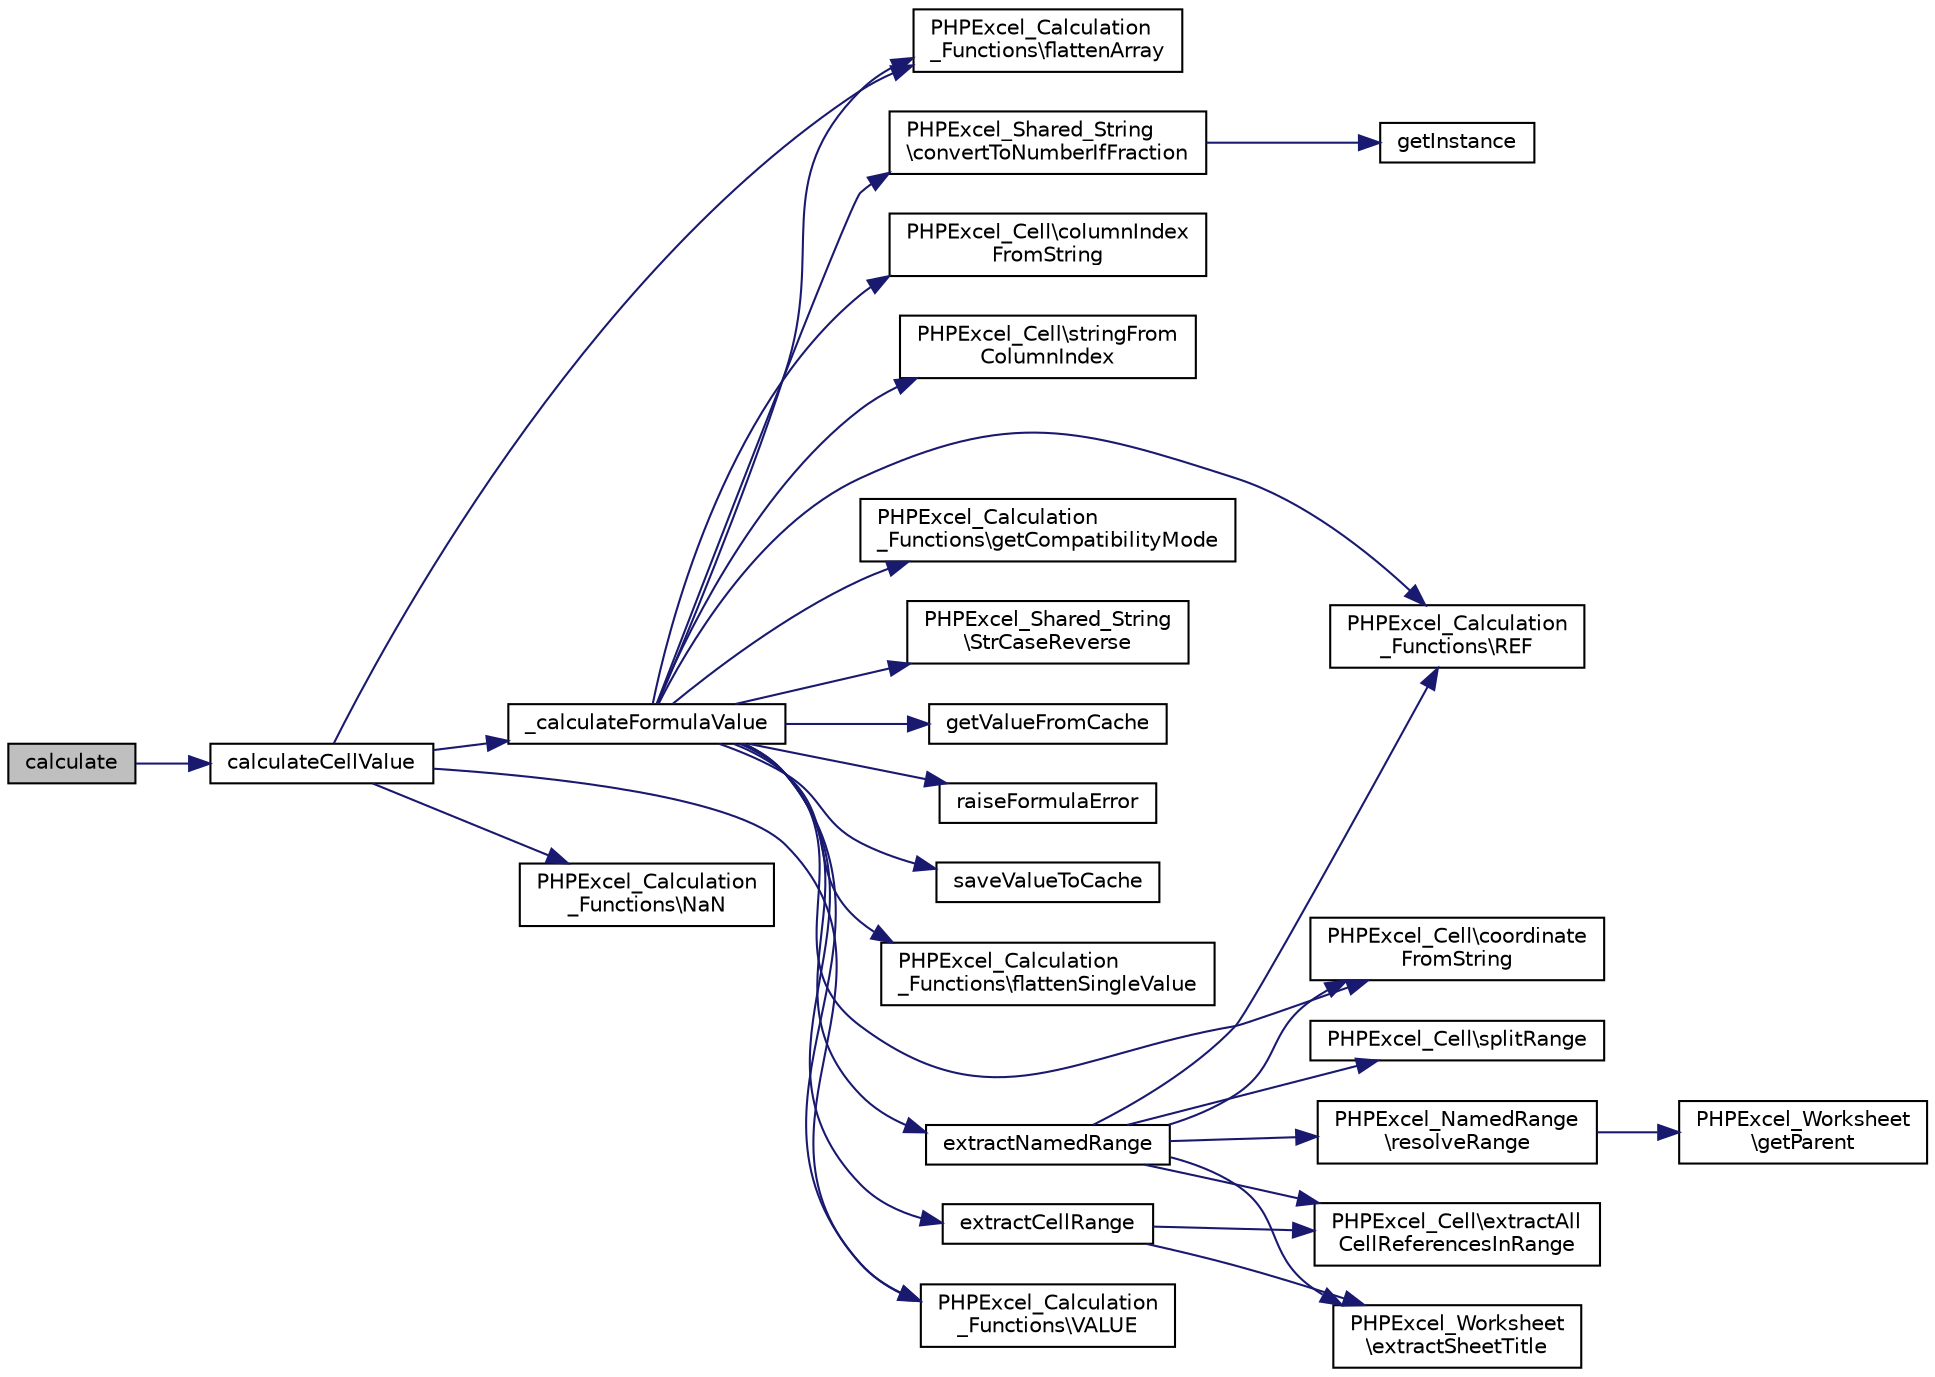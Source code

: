 digraph "calculate"
{
  edge [fontname="Helvetica",fontsize="10",labelfontname="Helvetica",labelfontsize="10"];
  node [fontname="Helvetica",fontsize="10",shape=record];
  rankdir="LR";
  Node36 [label="calculate",height=0.2,width=0.4,color="black", fillcolor="grey75", style="filled", fontcolor="black"];
  Node36 -> Node37 [color="midnightblue",fontsize="10",style="solid",fontname="Helvetica"];
  Node37 [label="calculateCellValue",height=0.2,width=0.4,color="black", fillcolor="white", style="filled",URL="$class_p_h_p_excel___calculation.html#a99d9fd18681a10516af2c86721a39dee"];
  Node37 -> Node38 [color="midnightblue",fontsize="10",style="solid",fontname="Helvetica"];
  Node38 [label="_calculateFormulaValue",height=0.2,width=0.4,color="black", fillcolor="white", style="filled",URL="$class_p_h_p_excel___calculation.html#ad1aef41691363540e51e0a585e111eaa"];
  Node38 -> Node39 [color="midnightblue",fontsize="10",style="solid",fontname="Helvetica"];
  Node39 [label="getValueFromCache",height=0.2,width=0.4,color="black", fillcolor="white", style="filled",URL="$class_p_h_p_excel___calculation.html#a13a5177ce6bce59d4bb1e5688ad75fb7"];
  Node38 -> Node40 [color="midnightblue",fontsize="10",style="solid",fontname="Helvetica"];
  Node40 [label="raiseFormulaError",height=0.2,width=0.4,color="black", fillcolor="white", style="filled",URL="$class_p_h_p_excel___calculation.html#a22c1f148dcd30624e1a333f94cd43bdd"];
  Node38 -> Node41 [color="midnightblue",fontsize="10",style="solid",fontname="Helvetica"];
  Node41 [label="saveValueToCache",height=0.2,width=0.4,color="black", fillcolor="white", style="filled",URL="$class_p_h_p_excel___calculation.html#a2879bbb3c0da111544e91eb9b8ef88df"];
  Node38 -> Node42 [color="midnightblue",fontsize="10",style="solid",fontname="Helvetica"];
  Node42 [label="PHPExcel_Calculation\l_Functions\\flattenArray",height=0.2,width=0.4,color="black", fillcolor="white", style="filled",URL="$class_p_h_p_excel___calculation___functions.html#a727bb3f815b719448bf2e7fd464c4542"];
  Node38 -> Node43 [color="midnightblue",fontsize="10",style="solid",fontname="Helvetica"];
  Node43 [label="PHPExcel_Calculation\l_Functions\\flattenSingleValue",height=0.2,width=0.4,color="black", fillcolor="white", style="filled",URL="$class_p_h_p_excel___calculation___functions.html#acaf2a2e8a02edcc96314474aa06d8550"];
  Node38 -> Node44 [color="midnightblue",fontsize="10",style="solid",fontname="Helvetica"];
  Node44 [label="PHPExcel_Cell\\coordinate\lFromString",height=0.2,width=0.4,color="black", fillcolor="white", style="filled",URL="$class_p_h_p_excel___cell.html#a81e3469df94f7b5a1f5d9064575280a3"];
  Node38 -> Node45 [color="midnightblue",fontsize="10",style="solid",fontname="Helvetica"];
  Node45 [label="PHPExcel_Cell\\columnIndex\lFromString",height=0.2,width=0.4,color="black", fillcolor="white", style="filled",URL="$class_p_h_p_excel___cell.html#a492724422ceefe1d16ed2a8997a0a489"];
  Node38 -> Node46 [color="midnightblue",fontsize="10",style="solid",fontname="Helvetica"];
  Node46 [label="PHPExcel_Cell\\stringFrom\lColumnIndex",height=0.2,width=0.4,color="black", fillcolor="white", style="filled",URL="$class_p_h_p_excel___cell.html#ab5501b4cf2f8cd0af389ad4096fb9387"];
  Node38 -> Node47 [color="midnightblue",fontsize="10",style="solid",fontname="Helvetica"];
  Node47 [label="extractCellRange",height=0.2,width=0.4,color="black", fillcolor="white", style="filled",URL="$class_p_h_p_excel___calculation.html#a9d2232a783e31c75270a500346569965"];
  Node47 -> Node48 [color="midnightblue",fontsize="10",style="solid",fontname="Helvetica"];
  Node48 [label="PHPExcel_Worksheet\l\\extractSheetTitle",height=0.2,width=0.4,color="black", fillcolor="white", style="filled",URL="$class_p_h_p_excel___worksheet.html#af647112824779ee4dd97cb9ff63926bd"];
  Node47 -> Node49 [color="midnightblue",fontsize="10",style="solid",fontname="Helvetica"];
  Node49 [label="PHPExcel_Cell\\extractAll\lCellReferencesInRange",height=0.2,width=0.4,color="black", fillcolor="white", style="filled",URL="$class_p_h_p_excel___cell.html#a63dc6fc782cd5373ee465863213dabdb"];
  Node38 -> Node50 [color="midnightblue",fontsize="10",style="solid",fontname="Helvetica"];
  Node50 [label="PHPExcel_Calculation\l_Functions\\REF",height=0.2,width=0.4,color="black", fillcolor="white", style="filled",URL="$class_p_h_p_excel___calculation___functions.html#a57dca31978b72792e744bf4b711673bc"];
  Node38 -> Node51 [color="midnightblue",fontsize="10",style="solid",fontname="Helvetica"];
  Node51 [label="extractNamedRange",height=0.2,width=0.4,color="black", fillcolor="white", style="filled",URL="$class_p_h_p_excel___calculation.html#a25face12130e4c51ed2994a8124c3f24"];
  Node51 -> Node48 [color="midnightblue",fontsize="10",style="solid",fontname="Helvetica"];
  Node51 -> Node52 [color="midnightblue",fontsize="10",style="solid",fontname="Helvetica"];
  Node52 [label="PHPExcel_NamedRange\l\\resolveRange",height=0.2,width=0.4,color="black", fillcolor="white", style="filled",URL="$class_p_h_p_excel___named_range.html#abcf033bf855d17978f0ae3f631da7180"];
  Node52 -> Node53 [color="midnightblue",fontsize="10",style="solid",fontname="Helvetica"];
  Node53 [label="PHPExcel_Worksheet\l\\getParent",height=0.2,width=0.4,color="black", fillcolor="white", style="filled",URL="$class_p_h_p_excel___worksheet.html#a95ecaee3537b1ad29b04ef383a57bbae"];
  Node51 -> Node54 [color="midnightblue",fontsize="10",style="solid",fontname="Helvetica"];
  Node54 [label="PHPExcel_Cell\\splitRange",height=0.2,width=0.4,color="black", fillcolor="white", style="filled",URL="$class_p_h_p_excel___cell.html#adc7bc94b7768fe290a3653ab6c6a3d8e"];
  Node51 -> Node50 [color="midnightblue",fontsize="10",style="solid",fontname="Helvetica"];
  Node51 -> Node49 [color="midnightblue",fontsize="10",style="solid",fontname="Helvetica"];
  Node51 -> Node44 [color="midnightblue",fontsize="10",style="solid",fontname="Helvetica"];
  Node38 -> Node55 [color="midnightblue",fontsize="10",style="solid",fontname="Helvetica"];
  Node55 [label="PHPExcel_Shared_String\l\\convertToNumberIfFraction",height=0.2,width=0.4,color="black", fillcolor="white", style="filled",URL="$class_p_h_p_excel___shared___string.html#a213492f004f36e26ad8186a85937c073"];
  Node55 -> Node56 [color="midnightblue",fontsize="10",style="solid",fontname="Helvetica"];
  Node56 [label="getInstance",height=0.2,width=0.4,color="black", fillcolor="white", style="filled",URL="$class_p_h_p_excel___calculation.html#a8bfbadeff4d146fadfef867cd1f5526d"];
  Node38 -> Node57 [color="midnightblue",fontsize="10",style="solid",fontname="Helvetica"];
  Node57 [label="PHPExcel_Calculation\l_Functions\\getCompatibilityMode",height=0.2,width=0.4,color="black", fillcolor="white", style="filled",URL="$class_p_h_p_excel___calculation___functions.html#a90371057b06045a2318f8e85c3115e88"];
  Node38 -> Node58 [color="midnightblue",fontsize="10",style="solid",fontname="Helvetica"];
  Node58 [label="PHPExcel_Shared_String\l\\StrCaseReverse",height=0.2,width=0.4,color="black", fillcolor="white", style="filled",URL="$class_p_h_p_excel___shared___string.html#a1d241f4f5827982e59af71a1d205f726"];
  Node38 -> Node59 [color="midnightblue",fontsize="10",style="solid",fontname="Helvetica"];
  Node59 [label="PHPExcel_Calculation\l_Functions\\VALUE",height=0.2,width=0.4,color="black", fillcolor="white", style="filled",URL="$class_p_h_p_excel___calculation___functions.html#a2cc495b625ec296fd11527f968a37698"];
  Node37 -> Node42 [color="midnightblue",fontsize="10",style="solid",fontname="Helvetica"];
  Node37 -> Node59 [color="midnightblue",fontsize="10",style="solid",fontname="Helvetica"];
  Node37 -> Node60 [color="midnightblue",fontsize="10",style="solid",fontname="Helvetica"];
  Node60 [label="PHPExcel_Calculation\l_Functions\\NaN",height=0.2,width=0.4,color="black", fillcolor="white", style="filled",URL="$class_p_h_p_excel___calculation___functions.html#ad35ef66aa71a12a3f978b34c0e595a89"];
}
